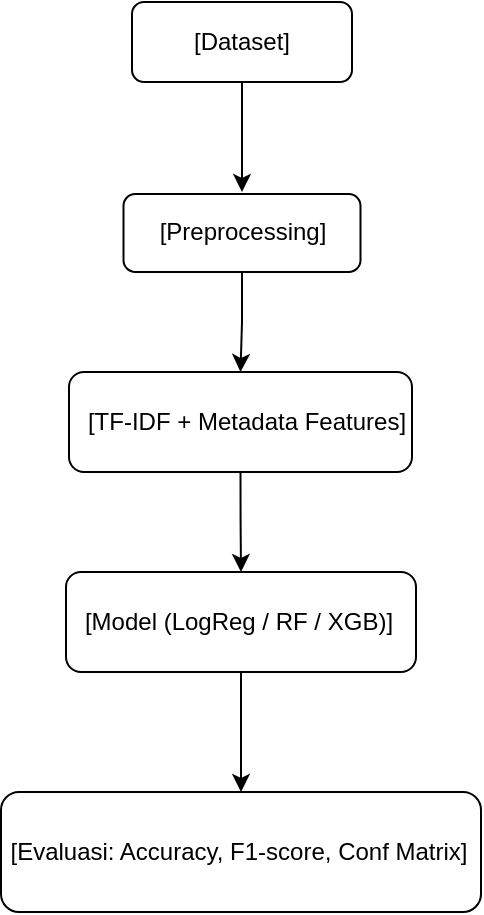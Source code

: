 <mxfile version="26.2.14">
  <diagram name="Halaman-1" id="8aE9xB2ryt58bF_XxoTg">
    <mxGraphModel dx="983" dy="521" grid="1" gridSize="10" guides="1" tooltips="1" connect="1" arrows="1" fold="1" page="1" pageScale="1" pageWidth="827" pageHeight="1169" math="0" shadow="0">
      <root>
        <mxCell id="0" />
        <mxCell id="1" parent="0" />
        <mxCell id="16YzolC5Gc-QISQyv4lH-19" value="" style="rounded=1;whiteSpace=wrap;html=1;" vertex="1" parent="1">
          <mxGeometry x="264.5" y="420" width="240" height="60" as="geometry" />
        </mxCell>
        <mxCell id="16YzolC5Gc-QISQyv4lH-20" style="edgeStyle=orthogonalEdgeStyle;rounded=0;orthogonalLoop=1;jettySize=auto;html=1;exitX=0.5;exitY=1;exitDx=0;exitDy=0;entryX=0.5;entryY=0;entryDx=0;entryDy=0;" edge="1" parent="1" source="16YzolC5Gc-QISQyv4lH-15" target="16YzolC5Gc-QISQyv4lH-19">
          <mxGeometry relative="1" as="geometry" />
        </mxCell>
        <mxCell id="16YzolC5Gc-QISQyv4lH-15" value="" style="rounded=1;whiteSpace=wrap;html=1;" vertex="1" parent="1">
          <mxGeometry x="297" y="310" width="175" height="50" as="geometry" />
        </mxCell>
        <mxCell id="16YzolC5Gc-QISQyv4lH-10" style="edgeStyle=orthogonalEdgeStyle;rounded=0;orthogonalLoop=1;jettySize=auto;html=1;exitX=0.5;exitY=1;exitDx=0;exitDy=0;entryX=0.5;entryY=0;entryDx=0;entryDy=0;" edge="1" parent="1" source="16YzolC5Gc-QISQyv4lH-7" target="16YzolC5Gc-QISQyv4lH-3">
          <mxGeometry relative="1" as="geometry" />
        </mxCell>
        <mxCell id="16YzolC5Gc-QISQyv4lH-7" value="" style="rounded=1;whiteSpace=wrap;html=1;" vertex="1" parent="1">
          <mxGeometry x="330" y="25" width="110" height="40" as="geometry" />
        </mxCell>
        <mxCell id="16YzolC5Gc-QISQyv4lH-2" value="[&lt;span style=&quot;background-color: transparent; color: light-dark(rgb(0, 0, 0), rgb(255, 255, 255));&quot;&gt;Dataset]&lt;/span&gt;" style="text;html=1;align=center;verticalAlign=middle;whiteSpace=wrap;rounded=0;" vertex="1" parent="1">
          <mxGeometry x="355" y="30" width="60" height="30" as="geometry" />
        </mxCell>
        <mxCell id="16YzolC5Gc-QISQyv4lH-6" value="[Evaluasi: Accuracy, F1-score, Conf Matrix]" style="text;html=1;align=center;verticalAlign=middle;whiteSpace=wrap;rounded=0;" vertex="1" parent="1">
          <mxGeometry x="264.5" y="435" width="237" height="30" as="geometry" />
        </mxCell>
        <mxCell id="16YzolC5Gc-QISQyv4lH-9" value="" style="rounded=1;whiteSpace=wrap;html=1;" vertex="1" parent="1">
          <mxGeometry x="325.75" y="121" width="118.5" height="39" as="geometry" />
        </mxCell>
        <mxCell id="16YzolC5Gc-QISQyv4lH-14" style="edgeStyle=orthogonalEdgeStyle;rounded=0;orthogonalLoop=1;jettySize=auto;html=1;exitX=0.5;exitY=1;exitDx=0;exitDy=0;entryX=0.5;entryY=0;entryDx=0;entryDy=0;" edge="1" parent="1" source="16YzolC5Gc-QISQyv4lH-3" target="16YzolC5Gc-QISQyv4lH-11">
          <mxGeometry relative="1" as="geometry" />
        </mxCell>
        <mxCell id="16YzolC5Gc-QISQyv4lH-3" value="[Preprocessing]" style="text;html=1;align=center;verticalAlign=middle;whiteSpace=wrap;rounded=0;" vertex="1" parent="1">
          <mxGeometry x="338.5" y="120" width="93" height="40" as="geometry" />
        </mxCell>
        <mxCell id="16YzolC5Gc-QISQyv4lH-18" style="edgeStyle=orthogonalEdgeStyle;rounded=0;orthogonalLoop=1;jettySize=auto;html=1;exitX=0.5;exitY=1;exitDx=0;exitDy=0;entryX=0.5;entryY=0;entryDx=0;entryDy=0;" edge="1" parent="1" source="16YzolC5Gc-QISQyv4lH-11" target="16YzolC5Gc-QISQyv4lH-15">
          <mxGeometry relative="1" as="geometry" />
        </mxCell>
        <mxCell id="16YzolC5Gc-QISQyv4lH-11" value="" style="rounded=1;whiteSpace=wrap;html=1;" vertex="1" parent="1">
          <mxGeometry x="298.5" y="210" width="171.5" height="50" as="geometry" />
        </mxCell>
        <mxCell id="16YzolC5Gc-QISQyv4lH-4" value="[TF-IDF + Metadata Features]" style="text;html=1;align=center;verticalAlign=middle;whiteSpace=wrap;rounded=0;" vertex="1" parent="1">
          <mxGeometry x="298.5" y="220" width="177" height="30" as="geometry" />
        </mxCell>
        <mxCell id="16YzolC5Gc-QISQyv4lH-5" value="[Model (LogReg / RF / XGB)]" style="text;html=1;align=center;verticalAlign=middle;whiteSpace=wrap;rounded=0;" vertex="1" parent="1">
          <mxGeometry x="295" y="320" width="177" height="30" as="geometry" />
        </mxCell>
      </root>
    </mxGraphModel>
  </diagram>
</mxfile>
